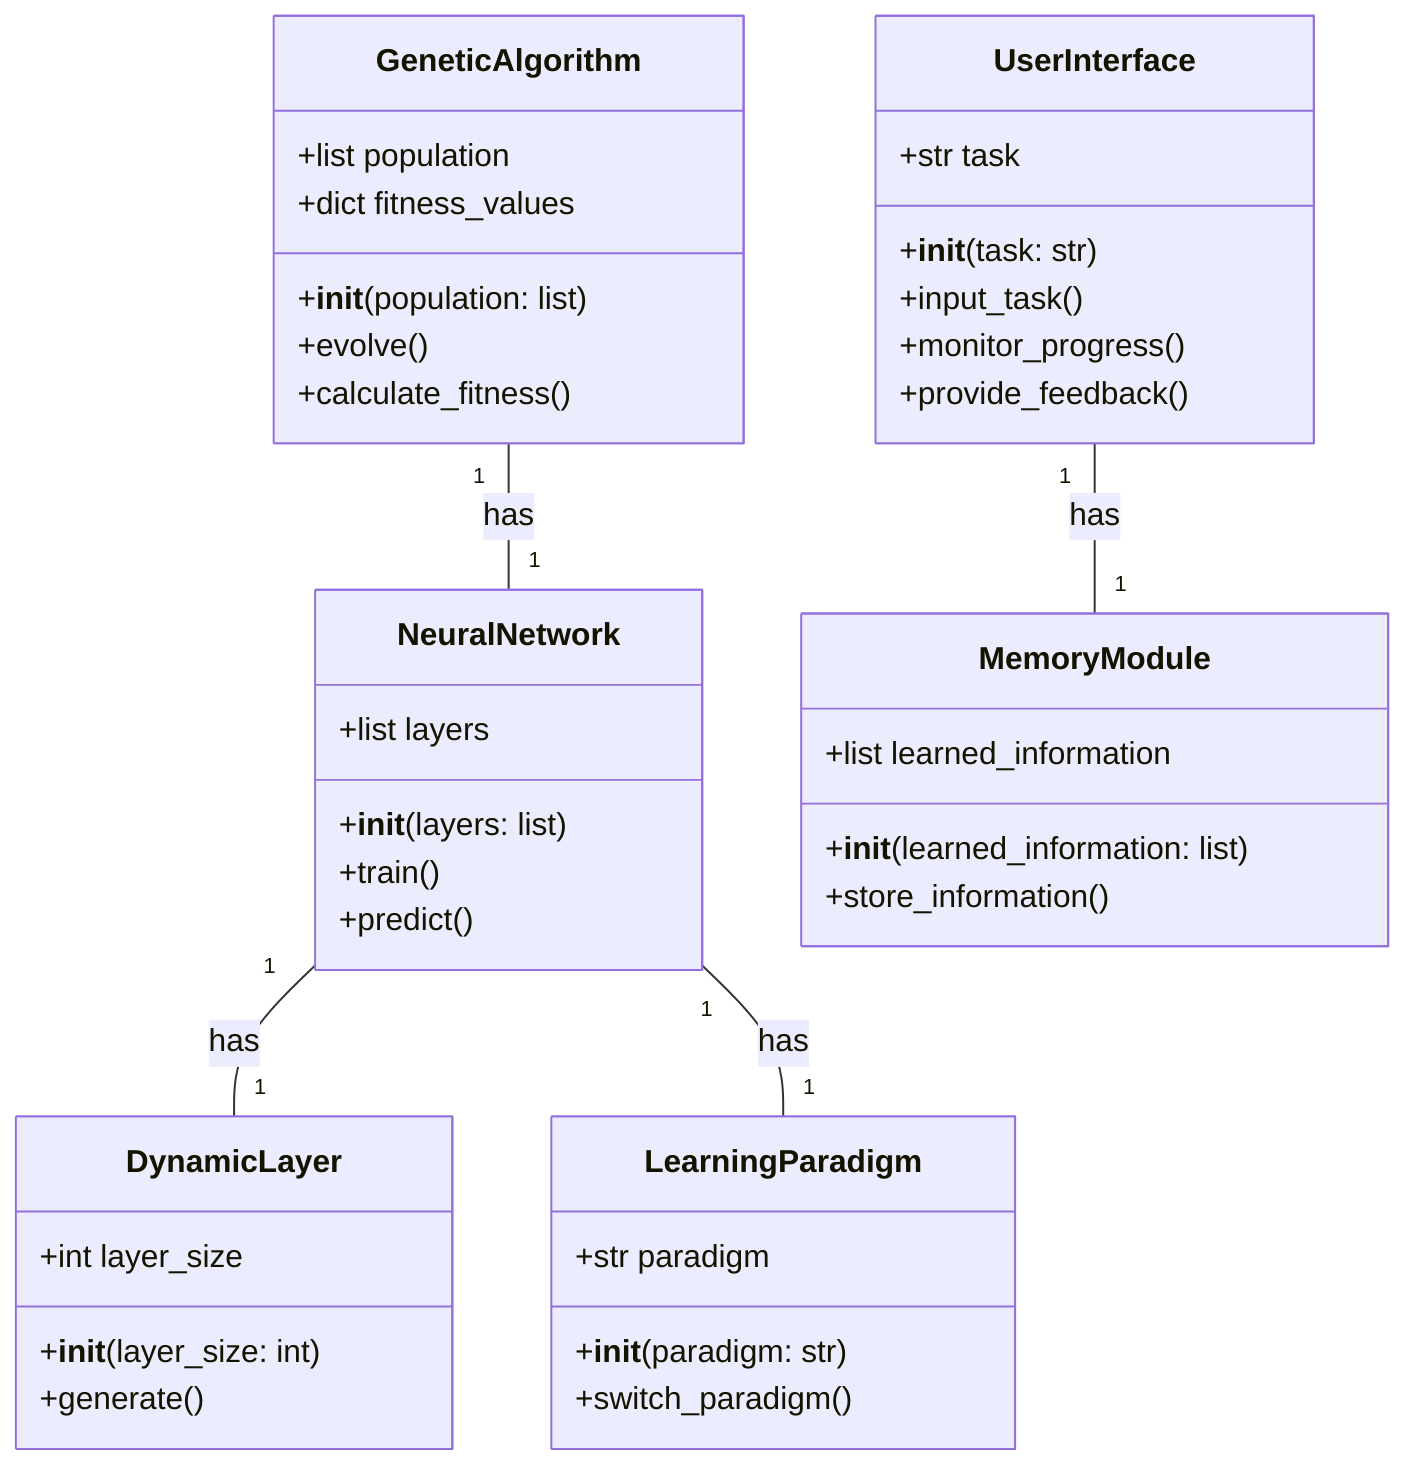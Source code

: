 classDiagram
    class GeneticAlgorithm{
        +list population
        +dict fitness_values
        +__init__(population: list)
        +evolve()
        +calculate_fitness()
    }
    class NeuralNetwork{
        +list layers
        +__init__(layers: list)
        +train()
        +predict()
    }
    class DynamicLayer{
        +int layer_size
        +__init__(layer_size: int)
        +generate()
    }
    class LearningParadigm{
        +str paradigm
        +__init__(paradigm: str)
        +switch_paradigm()
    }
    class UserInterface{
        +str task
        +__init__(task: str)
        +input_task()
        +monitor_progress()
        +provide_feedback()
    }
    class MemoryModule{
        +list learned_information
        +__init__(learned_information: list)
        +store_information()
    }
    GeneticAlgorithm "1" -- "1" NeuralNetwork: has
    NeuralNetwork "1" -- "1" DynamicLayer: has
    NeuralNetwork "1" -- "1" LearningParadigm: has
    UserInterface "1" -- "1" MemoryModule: has